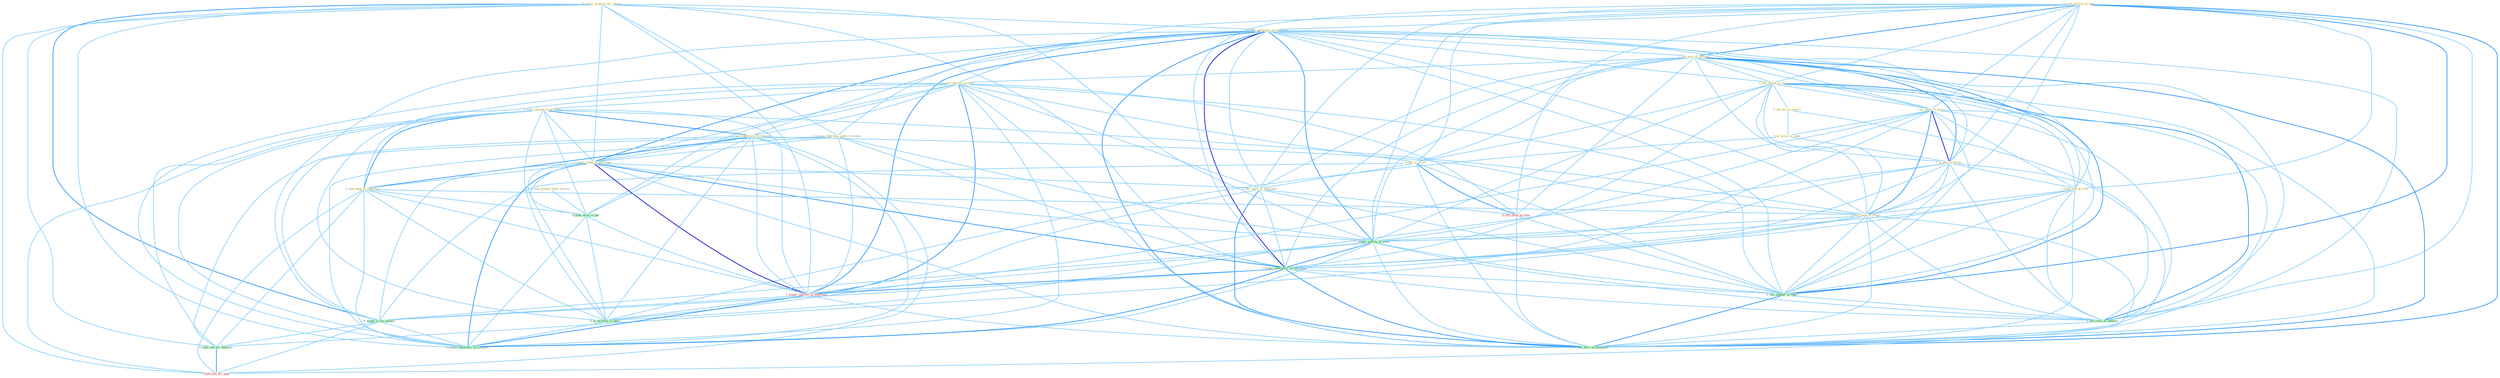Graph G{ 
    node
    [shape=polygon,style=filled,width=.5,height=.06,color="#BDFCC9",fixedsize=true,fontsize=4,
    fontcolor="#2f4f4f"];
    {node
    [color="#ffffe0", fontcolor="#8b7d6b"] "1_sell_portion_of_unit " "0_acquir_properti_for_resort " "1_acquir_entitynam_of_entitynam " "1_sell_part_of_compani " "1_see_culmin_of_all " "1_seek_protect_from_lawsuit " "1_us_some_of_proce " "0_see_thi_as_exercis " "0_us_prize_as_induc " "1_sell_interest_in_mall " "1_us_part_of_proce " "0_acquir_othernum_under_circumst " "0_sell_it_at_all " "1_seen_iota_of_evid " "0_hold_remaind_in_portfolio " "0_hold_entitynam_in_disdain " "1_acquir_stake_in_entitynam " "0_hold_bond_in_subsidiari " "1_hold_some_of_invest " "0_sell_share_to_entitynam "}
{node [color="#fff0f5", fontcolor="#b22222"] "1_acquir_interest_in_entitynam " "0_sell_stock_at_time " "1_hold_bill_for_year "}
edge [color="#B0E2FF"];

	"1_sell_portion_of_unit " -- "1_acquir_entitynam_of_entitynam " [w="1", color="#87cefa" ];
	"1_sell_portion_of_unit " -- "1_sell_part_of_compani " [w="2", color="#1e90ff" , len=0.8];
	"1_sell_portion_of_unit " -- "1_see_culmin_of_all " [w="1", color="#87cefa" ];
	"1_sell_portion_of_unit " -- "1_us_some_of_proce " [w="1", color="#87cefa" ];
	"1_sell_portion_of_unit " -- "1_sell_interest_in_mall " [w="1", color="#87cefa" ];
	"1_sell_portion_of_unit " -- "1_us_part_of_proce " [w="1", color="#87cefa" ];
	"1_sell_portion_of_unit " -- "0_sell_it_at_all " [w="1", color="#87cefa" ];
	"1_sell_portion_of_unit " -- "1_seen_iota_of_evid " [w="1", color="#87cefa" ];
	"1_sell_portion_of_unit " -- "1_hold_some_of_invest " [w="1", color="#87cefa" ];
	"1_sell_portion_of_unit " -- "0_sell_share_to_entitynam " [w="1", color="#87cefa" ];
	"1_sell_portion_of_unit " -- "1_acquir_million_of_asset " [w="1", color="#87cefa" ];
	"1_sell_portion_of_unit " -- "1_acquir_laboratori_of_entitynam " [w="1", color="#87cefa" ];
	"1_sell_portion_of_unit " -- "0_sell_stock_at_time " [w="1", color="#87cefa" ];
	"1_sell_portion_of_unit " -- "1_sell_number_of_share " [w="2", color="#1e90ff" , len=0.8];
	"1_sell_portion_of_unit " -- "1_see_reviv_of_interest " [w="1", color="#87cefa" ];
	"1_sell_portion_of_unit " -- "1_sell_divis_of_entitynam " [w="2", color="#1e90ff" , len=0.8];
	"0_acquir_properti_for_resort " -- "1_acquir_entitynam_of_entitynam " [w="1", color="#87cefa" ];
	"0_acquir_properti_for_resort " -- "0_acquir_othernum_under_circumst " [w="1", color="#87cefa" ];
	"0_acquir_properti_for_resort " -- "1_acquir_stake_in_entitynam " [w="1", color="#87cefa" ];
	"0_acquir_properti_for_resort " -- "1_acquir_million_of_asset " [w="1", color="#87cefa" ];
	"0_acquir_properti_for_resort " -- "1_acquir_laboratori_of_entitynam " [w="1", color="#87cefa" ];
	"0_acquir_properti_for_resort " -- "1_acquir_interest_in_entitynam " [w="1", color="#87cefa" ];
	"0_acquir_properti_for_resort " -- "0_acquir_it_for_million " [w="2", color="#1e90ff" , len=0.8];
	"0_acquir_properti_for_resort " -- "0_hold_rate_for_advertis " [w="1", color="#87cefa" ];
	"0_acquir_properti_for_resort " -- "0_acquir_laboratori_in_transact " [w="1", color="#87cefa" ];
	"0_acquir_properti_for_resort " -- "1_hold_bill_for_year " [w="1", color="#87cefa" ];
	"1_acquir_entitynam_of_entitynam " -- "1_sell_part_of_compani " [w="1", color="#87cefa" ];
	"1_acquir_entitynam_of_entitynam " -- "1_see_culmin_of_all " [w="1", color="#87cefa" ];
	"1_acquir_entitynam_of_entitynam " -- "1_us_some_of_proce " [w="1", color="#87cefa" ];
	"1_acquir_entitynam_of_entitynam " -- "1_us_part_of_proce " [w="1", color="#87cefa" ];
	"1_acquir_entitynam_of_entitynam " -- "0_acquir_othernum_under_circumst " [w="1", color="#87cefa" ];
	"1_acquir_entitynam_of_entitynam " -- "1_seen_iota_of_evid " [w="1", color="#87cefa" ];
	"1_acquir_entitynam_of_entitynam " -- "0_hold_entitynam_in_disdain " [w="1", color="#87cefa" ];
	"1_acquir_entitynam_of_entitynam " -- "1_acquir_stake_in_entitynam " [w="2", color="#1e90ff" , len=0.8];
	"1_acquir_entitynam_of_entitynam " -- "1_hold_some_of_invest " [w="1", color="#87cefa" ];
	"1_acquir_entitynam_of_entitynam " -- "0_sell_share_to_entitynam " [w="1", color="#87cefa" ];
	"1_acquir_entitynam_of_entitynam " -- "1_acquir_million_of_asset " [w="2", color="#1e90ff" , len=0.8];
	"1_acquir_entitynam_of_entitynam " -- "1_acquir_laboratori_of_entitynam " [w="3", color="#0000cd" , len=0.6];
	"1_acquir_entitynam_of_entitynam " -- "1_acquir_interest_in_entitynam " [w="2", color="#1e90ff" , len=0.8];
	"1_acquir_entitynam_of_entitynam " -- "0_acquir_it_for_million " [w="1", color="#87cefa" ];
	"1_acquir_entitynam_of_entitynam " -- "0_acquir_laboratori_in_transact " [w="1", color="#87cefa" ];
	"1_acquir_entitynam_of_entitynam " -- "1_sell_number_of_share " [w="1", color="#87cefa" ];
	"1_acquir_entitynam_of_entitynam " -- "1_see_reviv_of_interest " [w="1", color="#87cefa" ];
	"1_acquir_entitynam_of_entitynam " -- "1_sell_divis_of_entitynam " [w="2", color="#1e90ff" , len=0.8];
	"1_sell_part_of_compani " -- "1_see_culmin_of_all " [w="1", color="#87cefa" ];
	"1_sell_part_of_compani " -- "1_us_some_of_proce " [w="1", color="#87cefa" ];
	"1_sell_part_of_compani " -- "1_sell_interest_in_mall " [w="1", color="#87cefa" ];
	"1_sell_part_of_compani " -- "1_us_part_of_proce " [w="2", color="#1e90ff" , len=0.8];
	"1_sell_part_of_compani " -- "0_sell_it_at_all " [w="1", color="#87cefa" ];
	"1_sell_part_of_compani " -- "1_seen_iota_of_evid " [w="1", color="#87cefa" ];
	"1_sell_part_of_compani " -- "1_hold_some_of_invest " [w="1", color="#87cefa" ];
	"1_sell_part_of_compani " -- "0_sell_share_to_entitynam " [w="1", color="#87cefa" ];
	"1_sell_part_of_compani " -- "1_acquir_million_of_asset " [w="1", color="#87cefa" ];
	"1_sell_part_of_compani " -- "1_acquir_laboratori_of_entitynam " [w="1", color="#87cefa" ];
	"1_sell_part_of_compani " -- "0_sell_stock_at_time " [w="1", color="#87cefa" ];
	"1_sell_part_of_compani " -- "1_sell_number_of_share " [w="2", color="#1e90ff" , len=0.8];
	"1_sell_part_of_compani " -- "1_see_reviv_of_interest " [w="1", color="#87cefa" ];
	"1_sell_part_of_compani " -- "1_sell_divis_of_entitynam " [w="2", color="#1e90ff" , len=0.8];
	"1_see_culmin_of_all " -- "1_us_some_of_proce " [w="1", color="#87cefa" ];
	"1_see_culmin_of_all " -- "0_see_thi_as_exercis " [w="1", color="#87cefa" ];
	"1_see_culmin_of_all " -- "1_us_part_of_proce " [w="1", color="#87cefa" ];
	"1_see_culmin_of_all " -- "0_sell_it_at_all " [w="1", color="#87cefa" ];
	"1_see_culmin_of_all " -- "1_seen_iota_of_evid " [w="1", color="#87cefa" ];
	"1_see_culmin_of_all " -- "1_hold_some_of_invest " [w="1", color="#87cefa" ];
	"1_see_culmin_of_all " -- "1_acquir_million_of_asset " [w="1", color="#87cefa" ];
	"1_see_culmin_of_all " -- "1_acquir_laboratori_of_entitynam " [w="1", color="#87cefa" ];
	"1_see_culmin_of_all " -- "1_sell_number_of_share " [w="1", color="#87cefa" ];
	"1_see_culmin_of_all " -- "1_see_reviv_of_interest " [w="2", color="#1e90ff" , len=0.8];
	"1_see_culmin_of_all " -- "1_sell_divis_of_entitynam " [w="1", color="#87cefa" ];
	"1_seek_protect_from_lawsuit " -- "0_seek_term_in_bid " [w="1", color="#87cefa" ];
	"1_us_some_of_proce " -- "0_us_prize_as_induc " [w="1", color="#87cefa" ];
	"1_us_some_of_proce " -- "1_us_part_of_proce " [w="3", color="#0000cd" , len=0.6];
	"1_us_some_of_proce " -- "1_seen_iota_of_evid " [w="1", color="#87cefa" ];
	"1_us_some_of_proce " -- "1_hold_some_of_invest " [w="2", color="#1e90ff" , len=0.8];
	"1_us_some_of_proce " -- "1_acquir_million_of_asset " [w="1", color="#87cefa" ];
	"1_us_some_of_proce " -- "1_acquir_laboratori_of_entitynam " [w="1", color="#87cefa" ];
	"1_us_some_of_proce " -- "0_us_techniqu_in_heart " [w="1", color="#87cefa" ];
	"1_us_some_of_proce " -- "1_sell_number_of_share " [w="1", color="#87cefa" ];
	"1_us_some_of_proce " -- "1_see_reviv_of_interest " [w="1", color="#87cefa" ];
	"1_us_some_of_proce " -- "1_sell_divis_of_entitynam " [w="1", color="#87cefa" ];
	"0_see_thi_as_exercis " -- "0_us_prize_as_induc " [w="1", color="#87cefa" ];
	"0_see_thi_as_exercis " -- "1_see_reviv_of_interest " [w="1", color="#87cefa" ];
	"0_us_prize_as_induc " -- "1_us_part_of_proce " [w="1", color="#87cefa" ];
	"0_us_prize_as_induc " -- "0_us_techniqu_in_heart " [w="1", color="#87cefa" ];
	"1_sell_interest_in_mall " -- "0_sell_it_at_all " [w="1", color="#87cefa" ];
	"1_sell_interest_in_mall " -- "0_hold_remaind_in_portfolio " [w="1", color="#87cefa" ];
	"1_sell_interest_in_mall " -- "0_hold_entitynam_in_disdain " [w="1", color="#87cefa" ];
	"1_sell_interest_in_mall " -- "1_acquir_stake_in_entitynam " [w="1", color="#87cefa" ];
	"1_sell_interest_in_mall " -- "0_hold_bond_in_subsidiari " [w="1", color="#87cefa" ];
	"1_sell_interest_in_mall " -- "0_sell_share_to_entitynam " [w="1", color="#87cefa" ];
	"1_sell_interest_in_mall " -- "0_seek_term_in_bid " [w="1", color="#87cefa" ];
	"1_sell_interest_in_mall " -- "1_acquir_interest_in_entitynam " [w="2", color="#1e90ff" , len=0.8];
	"1_sell_interest_in_mall " -- "0_us_techniqu_in_heart " [w="1", color="#87cefa" ];
	"1_sell_interest_in_mall " -- "0_acquir_laboratori_in_transact " [w="1", color="#87cefa" ];
	"1_sell_interest_in_mall " -- "0_sell_stock_at_time " [w="1", color="#87cefa" ];
	"1_sell_interest_in_mall " -- "1_sell_number_of_share " [w="1", color="#87cefa" ];
	"1_sell_interest_in_mall " -- "1_sell_divis_of_entitynam " [w="1", color="#87cefa" ];
	"1_us_part_of_proce " -- "1_seen_iota_of_evid " [w="1", color="#87cefa" ];
	"1_us_part_of_proce " -- "1_hold_some_of_invest " [w="1", color="#87cefa" ];
	"1_us_part_of_proce " -- "1_acquir_million_of_asset " [w="1", color="#87cefa" ];
	"1_us_part_of_proce " -- "1_acquir_laboratori_of_entitynam " [w="1", color="#87cefa" ];
	"1_us_part_of_proce " -- "0_us_techniqu_in_heart " [w="1", color="#87cefa" ];
	"1_us_part_of_proce " -- "1_sell_number_of_share " [w="1", color="#87cefa" ];
	"1_us_part_of_proce " -- "1_see_reviv_of_interest " [w="1", color="#87cefa" ];
	"1_us_part_of_proce " -- "1_sell_divis_of_entitynam " [w="1", color="#87cefa" ];
	"0_acquir_othernum_under_circumst " -- "1_acquir_stake_in_entitynam " [w="1", color="#87cefa" ];
	"0_acquir_othernum_under_circumst " -- "1_acquir_million_of_asset " [w="1", color="#87cefa" ];
	"0_acquir_othernum_under_circumst " -- "1_acquir_laboratori_of_entitynam " [w="1", color="#87cefa" ];
	"0_acquir_othernum_under_circumst " -- "1_acquir_interest_in_entitynam " [w="1", color="#87cefa" ];
	"0_acquir_othernum_under_circumst " -- "0_acquir_it_for_million " [w="1", color="#87cefa" ];
	"0_acquir_othernum_under_circumst " -- "0_acquir_laboratori_in_transact " [w="1", color="#87cefa" ];
	"0_sell_it_at_all " -- "0_sell_share_to_entitynam " [w="1", color="#87cefa" ];
	"0_sell_it_at_all " -- "0_acquir_it_for_million " [w="1", color="#87cefa" ];
	"0_sell_it_at_all " -- "0_sell_stock_at_time " [w="2", color="#1e90ff" , len=0.8];
	"0_sell_it_at_all " -- "1_sell_number_of_share " [w="1", color="#87cefa" ];
	"0_sell_it_at_all " -- "1_sell_divis_of_entitynam " [w="1", color="#87cefa" ];
	"1_seen_iota_of_evid " -- "1_hold_some_of_invest " [w="1", color="#87cefa" ];
	"1_seen_iota_of_evid " -- "1_acquir_million_of_asset " [w="1", color="#87cefa" ];
	"1_seen_iota_of_evid " -- "1_acquir_laboratori_of_entitynam " [w="1", color="#87cefa" ];
	"1_seen_iota_of_evid " -- "1_sell_number_of_share " [w="1", color="#87cefa" ];
	"1_seen_iota_of_evid " -- "1_see_reviv_of_interest " [w="1", color="#87cefa" ];
	"1_seen_iota_of_evid " -- "1_sell_divis_of_entitynam " [w="1", color="#87cefa" ];
	"0_hold_remaind_in_portfolio " -- "0_hold_entitynam_in_disdain " [w="2", color="#1e90ff" , len=0.8];
	"0_hold_remaind_in_portfolio " -- "1_acquir_stake_in_entitynam " [w="1", color="#87cefa" ];
	"0_hold_remaind_in_portfolio " -- "0_hold_bond_in_subsidiari " [w="2", color="#1e90ff" , len=0.8];
	"0_hold_remaind_in_portfolio " -- "1_hold_some_of_invest " [w="1", color="#87cefa" ];
	"0_hold_remaind_in_portfolio " -- "0_seek_term_in_bid " [w="1", color="#87cefa" ];
	"0_hold_remaind_in_portfolio " -- "1_acquir_interest_in_entitynam " [w="1", color="#87cefa" ];
	"0_hold_remaind_in_portfolio " -- "0_us_techniqu_in_heart " [w="1", color="#87cefa" ];
	"0_hold_remaind_in_portfolio " -- "0_hold_rate_for_advertis " [w="1", color="#87cefa" ];
	"0_hold_remaind_in_portfolio " -- "0_acquir_laboratori_in_transact " [w="1", color="#87cefa" ];
	"0_hold_remaind_in_portfolio " -- "1_hold_bill_for_year " [w="1", color="#87cefa" ];
	"0_hold_entitynam_in_disdain " -- "1_acquir_stake_in_entitynam " [w="1", color="#87cefa" ];
	"0_hold_entitynam_in_disdain " -- "0_hold_bond_in_subsidiari " [w="2", color="#1e90ff" , len=0.8];
	"0_hold_entitynam_in_disdain " -- "1_hold_some_of_invest " [w="1", color="#87cefa" ];
	"0_hold_entitynam_in_disdain " -- "0_seek_term_in_bid " [w="1", color="#87cefa" ];
	"0_hold_entitynam_in_disdain " -- "1_acquir_interest_in_entitynam " [w="1", color="#87cefa" ];
	"0_hold_entitynam_in_disdain " -- "0_us_techniqu_in_heart " [w="1", color="#87cefa" ];
	"0_hold_entitynam_in_disdain " -- "0_hold_rate_for_advertis " [w="1", color="#87cefa" ];
	"0_hold_entitynam_in_disdain " -- "0_acquir_laboratori_in_transact " [w="1", color="#87cefa" ];
	"0_hold_entitynam_in_disdain " -- "1_hold_bill_for_year " [w="1", color="#87cefa" ];
	"1_acquir_stake_in_entitynam " -- "0_hold_bond_in_subsidiari " [w="1", color="#87cefa" ];
	"1_acquir_stake_in_entitynam " -- "0_sell_share_to_entitynam " [w="1", color="#87cefa" ];
	"1_acquir_stake_in_entitynam " -- "1_acquir_million_of_asset " [w="1", color="#87cefa" ];
	"1_acquir_stake_in_entitynam " -- "1_acquir_laboratori_of_entitynam " [w="2", color="#1e90ff" , len=0.8];
	"1_acquir_stake_in_entitynam " -- "0_seek_term_in_bid " [w="1", color="#87cefa" ];
	"1_acquir_stake_in_entitynam " -- "1_acquir_interest_in_entitynam " [w="3", color="#0000cd" , len=0.6];
	"1_acquir_stake_in_entitynam " -- "0_us_techniqu_in_heart " [w="1", color="#87cefa" ];
	"1_acquir_stake_in_entitynam " -- "0_acquir_it_for_million " [w="1", color="#87cefa" ];
	"1_acquir_stake_in_entitynam " -- "0_acquir_laboratori_in_transact " [w="2", color="#1e90ff" , len=0.8];
	"1_acquir_stake_in_entitynam " -- "1_sell_divis_of_entitynam " [w="1", color="#87cefa" ];
	"0_hold_bond_in_subsidiari " -- "1_hold_some_of_invest " [w="1", color="#87cefa" ];
	"0_hold_bond_in_subsidiari " -- "0_seek_term_in_bid " [w="1", color="#87cefa" ];
	"0_hold_bond_in_subsidiari " -- "1_acquir_interest_in_entitynam " [w="1", color="#87cefa" ];
	"0_hold_bond_in_subsidiari " -- "0_us_techniqu_in_heart " [w="1", color="#87cefa" ];
	"0_hold_bond_in_subsidiari " -- "0_hold_rate_for_advertis " [w="1", color="#87cefa" ];
	"0_hold_bond_in_subsidiari " -- "0_acquir_laboratori_in_transact " [w="1", color="#87cefa" ];
	"0_hold_bond_in_subsidiari " -- "1_hold_bill_for_year " [w="1", color="#87cefa" ];
	"1_hold_some_of_invest " -- "1_acquir_million_of_asset " [w="1", color="#87cefa" ];
	"1_hold_some_of_invest " -- "1_acquir_laboratori_of_entitynam " [w="1", color="#87cefa" ];
	"1_hold_some_of_invest " -- "0_hold_rate_for_advertis " [w="1", color="#87cefa" ];
	"1_hold_some_of_invest " -- "1_sell_number_of_share " [w="1", color="#87cefa" ];
	"1_hold_some_of_invest " -- "1_see_reviv_of_interest " [w="1", color="#87cefa" ];
	"1_hold_some_of_invest " -- "1_hold_bill_for_year " [w="1", color="#87cefa" ];
	"1_hold_some_of_invest " -- "1_sell_divis_of_entitynam " [w="1", color="#87cefa" ];
	"0_sell_share_to_entitynam " -- "1_acquir_laboratori_of_entitynam " [w="1", color="#87cefa" ];
	"0_sell_share_to_entitynam " -- "1_acquir_interest_in_entitynam " [w="1", color="#87cefa" ];
	"0_sell_share_to_entitynam " -- "0_sell_stock_at_time " [w="1", color="#87cefa" ];
	"0_sell_share_to_entitynam " -- "1_sell_number_of_share " [w="1", color="#87cefa" ];
	"0_sell_share_to_entitynam " -- "1_sell_divis_of_entitynam " [w="2", color="#1e90ff" , len=0.8];
	"1_acquir_million_of_asset " -- "1_acquir_laboratori_of_entitynam " [w="2", color="#1e90ff" , len=0.8];
	"1_acquir_million_of_asset " -- "1_acquir_interest_in_entitynam " [w="1", color="#87cefa" ];
	"1_acquir_million_of_asset " -- "0_acquir_it_for_million " [w="1", color="#87cefa" ];
	"1_acquir_million_of_asset " -- "0_acquir_laboratori_in_transact " [w="1", color="#87cefa" ];
	"1_acquir_million_of_asset " -- "1_sell_number_of_share " [w="1", color="#87cefa" ];
	"1_acquir_million_of_asset " -- "1_see_reviv_of_interest " [w="1", color="#87cefa" ];
	"1_acquir_million_of_asset " -- "1_sell_divis_of_entitynam " [w="1", color="#87cefa" ];
	"1_acquir_laboratori_of_entitynam " -- "1_acquir_interest_in_entitynam " [w="2", color="#1e90ff" , len=0.8];
	"1_acquir_laboratori_of_entitynam " -- "0_acquir_it_for_million " [w="1", color="#87cefa" ];
	"1_acquir_laboratori_of_entitynam " -- "0_acquir_laboratori_in_transact " [w="2", color="#1e90ff" , len=0.8];
	"1_acquir_laboratori_of_entitynam " -- "1_sell_number_of_share " [w="1", color="#87cefa" ];
	"1_acquir_laboratori_of_entitynam " -- "1_see_reviv_of_interest " [w="1", color="#87cefa" ];
	"1_acquir_laboratori_of_entitynam " -- "1_sell_divis_of_entitynam " [w="2", color="#1e90ff" , len=0.8];
	"0_seek_term_in_bid " -- "1_acquir_interest_in_entitynam " [w="1", color="#87cefa" ];
	"0_seek_term_in_bid " -- "0_us_techniqu_in_heart " [w="1", color="#87cefa" ];
	"0_seek_term_in_bid " -- "0_acquir_laboratori_in_transact " [w="1", color="#87cefa" ];
	"1_acquir_interest_in_entitynam " -- "0_us_techniqu_in_heart " [w="1", color="#87cefa" ];
	"1_acquir_interest_in_entitynam " -- "0_acquir_it_for_million " [w="1", color="#87cefa" ];
	"1_acquir_interest_in_entitynam " -- "0_acquir_laboratori_in_transact " [w="2", color="#1e90ff" , len=0.8];
	"1_acquir_interest_in_entitynam " -- "1_sell_divis_of_entitynam " [w="1", color="#87cefa" ];
	"0_us_techniqu_in_heart " -- "0_acquir_laboratori_in_transact " [w="1", color="#87cefa" ];
	"0_acquir_it_for_million " -- "0_hold_rate_for_advertis " [w="1", color="#87cefa" ];
	"0_acquir_it_for_million " -- "0_acquir_laboratori_in_transact " [w="1", color="#87cefa" ];
	"0_acquir_it_for_million " -- "1_hold_bill_for_year " [w="1", color="#87cefa" ];
	"0_hold_rate_for_advertis " -- "1_hold_bill_for_year " [w="2", color="#1e90ff" , len=0.8];
	"0_sell_stock_at_time " -- "1_sell_number_of_share " [w="1", color="#87cefa" ];
	"0_sell_stock_at_time " -- "1_sell_divis_of_entitynam " [w="1", color="#87cefa" ];
	"1_sell_number_of_share " -- "1_see_reviv_of_interest " [w="1", color="#87cefa" ];
	"1_sell_number_of_share " -- "1_sell_divis_of_entitynam " [w="2", color="#1e90ff" , len=0.8];
	"1_see_reviv_of_interest " -- "1_sell_divis_of_entitynam " [w="1", color="#87cefa" ];
}